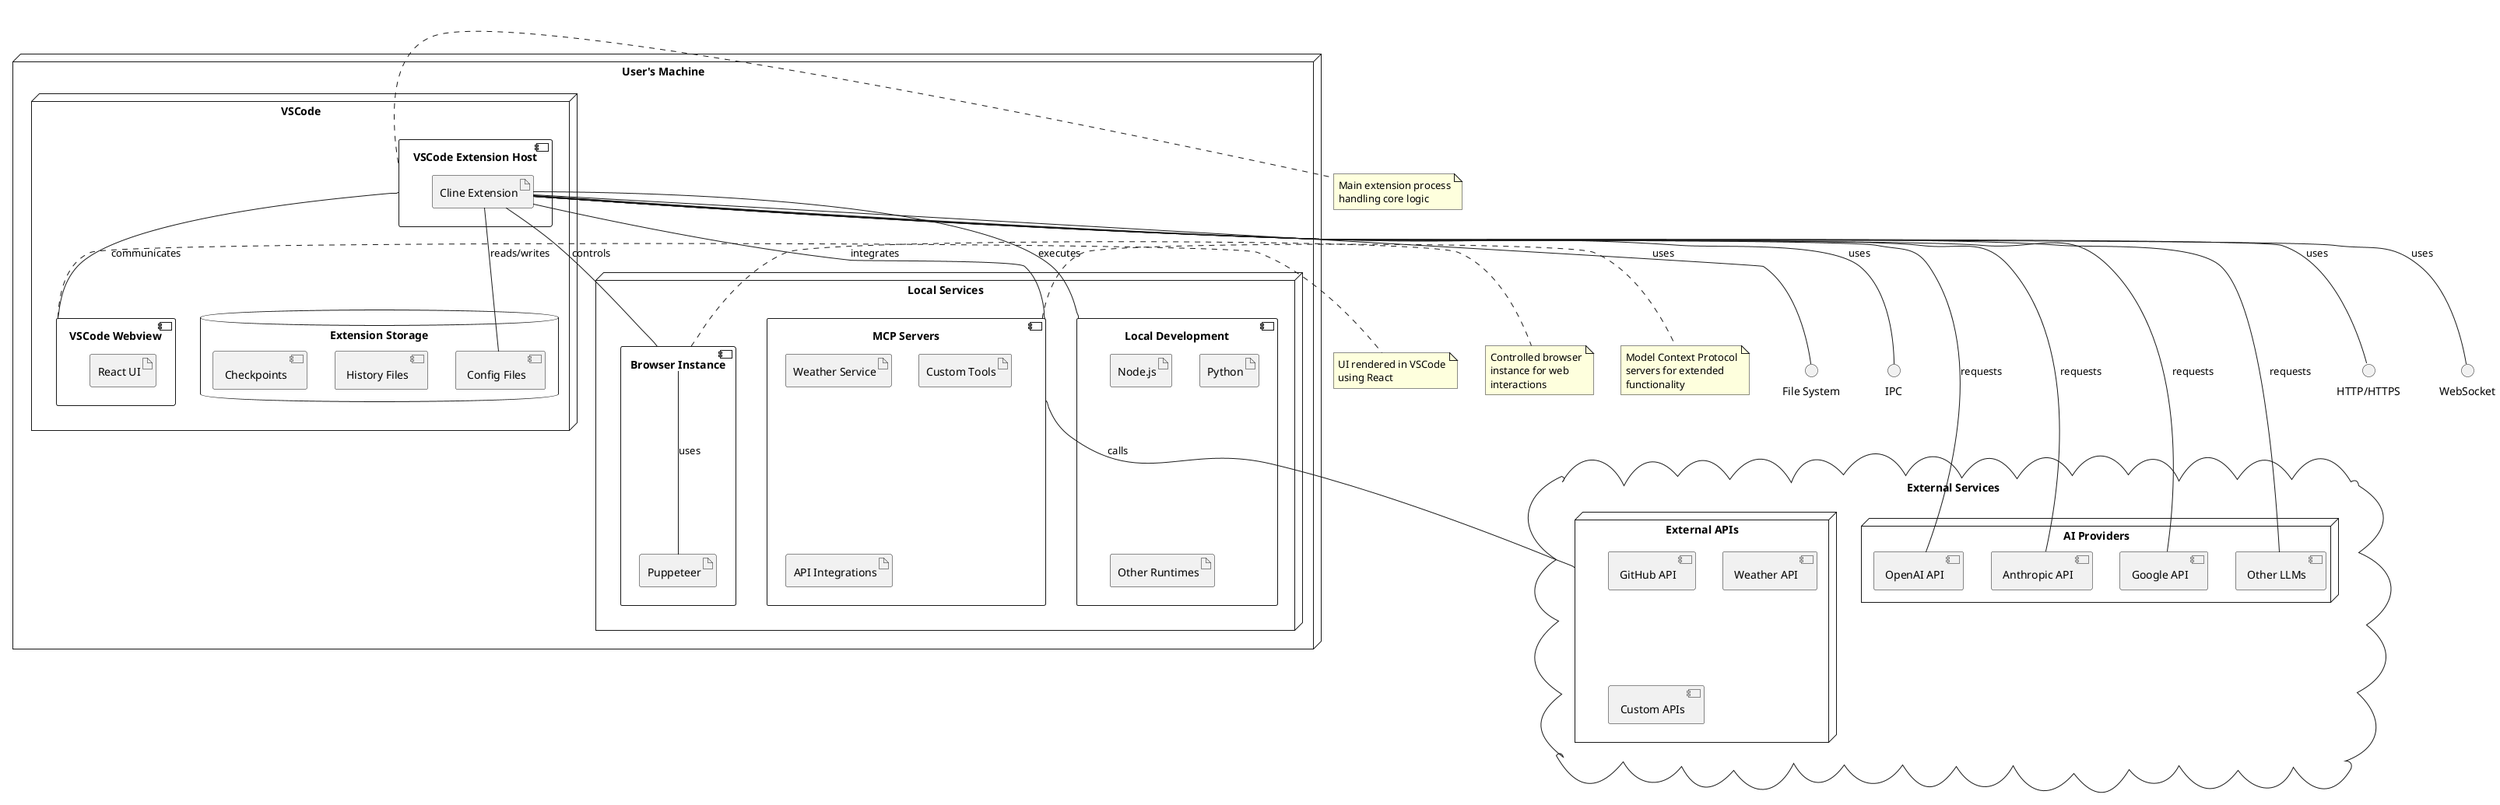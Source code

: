 @startuml

' System Deployment Diagram
' Source files mapping:
' - All project files and their runtime deployment

node "User's Machine" {
    node "VSCode" {
        component "VSCode Extension Host" as ExtHost {
            artifact "Cline Extension" as Extension
        }
        
        component "VSCode Webview" as WebView {
            artifact "React UI" as UI
        }
        
        database "Extension Storage" {
            [Config Files]
            [History Files]
            [Checkpoints]
        }
    }
    
    node "Local Services" {
        component "Browser Instance" as Browser {
            artifact "Puppeteer" as Puppeteer
        }
        
        component "MCP Servers" as MCP {
            artifact "Weather Service"
            artifact "Custom Tools"
            artifact "API Integrations"
        }
        
        component "Local Development" as DevEnv {
            artifact "Node.js"
            artifact "Python"
            artifact "Other Runtimes"
        }
    }
}

cloud "External Services" {
    node "AI Providers" {
        component "OpenAI API" as OpenAI
        component "Anthropic API" as Anthropic
        component "Google API" as Google
        component "Other LLMs" as OtherLLMs
    }
    
    node "External APIs" {
        component "GitHub API"
        component "Weather API"
        component "Custom APIs"
    }
}

' Connections
ExtHost -- WebView : communicates
Extension -- [Config Files] : reads/writes
Extension -- Browser : controls
Extension -- MCP : integrates
Extension -- DevEnv : executes

Browser -- Puppeteer : uses
MCP -- [External APIs] : calls

Extension -- OpenAI : requests
Extension -- Anthropic : requests
Extension -- Google : requests
Extension -- OtherLLMs : requests

' Protocols
interface "HTTP/HTTPS" as HTTP
interface "WebSocket" as WS
interface "File System" as FS
interface "IPC" as IPC

Extension -- HTTP : uses
Extension -- WS : uses
Extension -- FS : uses
Extension -- IPC : uses

' Notes
note right of ExtHost
  Main extension process
  handling core logic
end note

note right of WebView
  UI rendered in VSCode
  using React
end note

note right of Browser
  Controlled browser
  instance for web
  interactions
end note

note right of MCP
  Model Context Protocol
  servers for extended
  functionality
end note

@enduml
